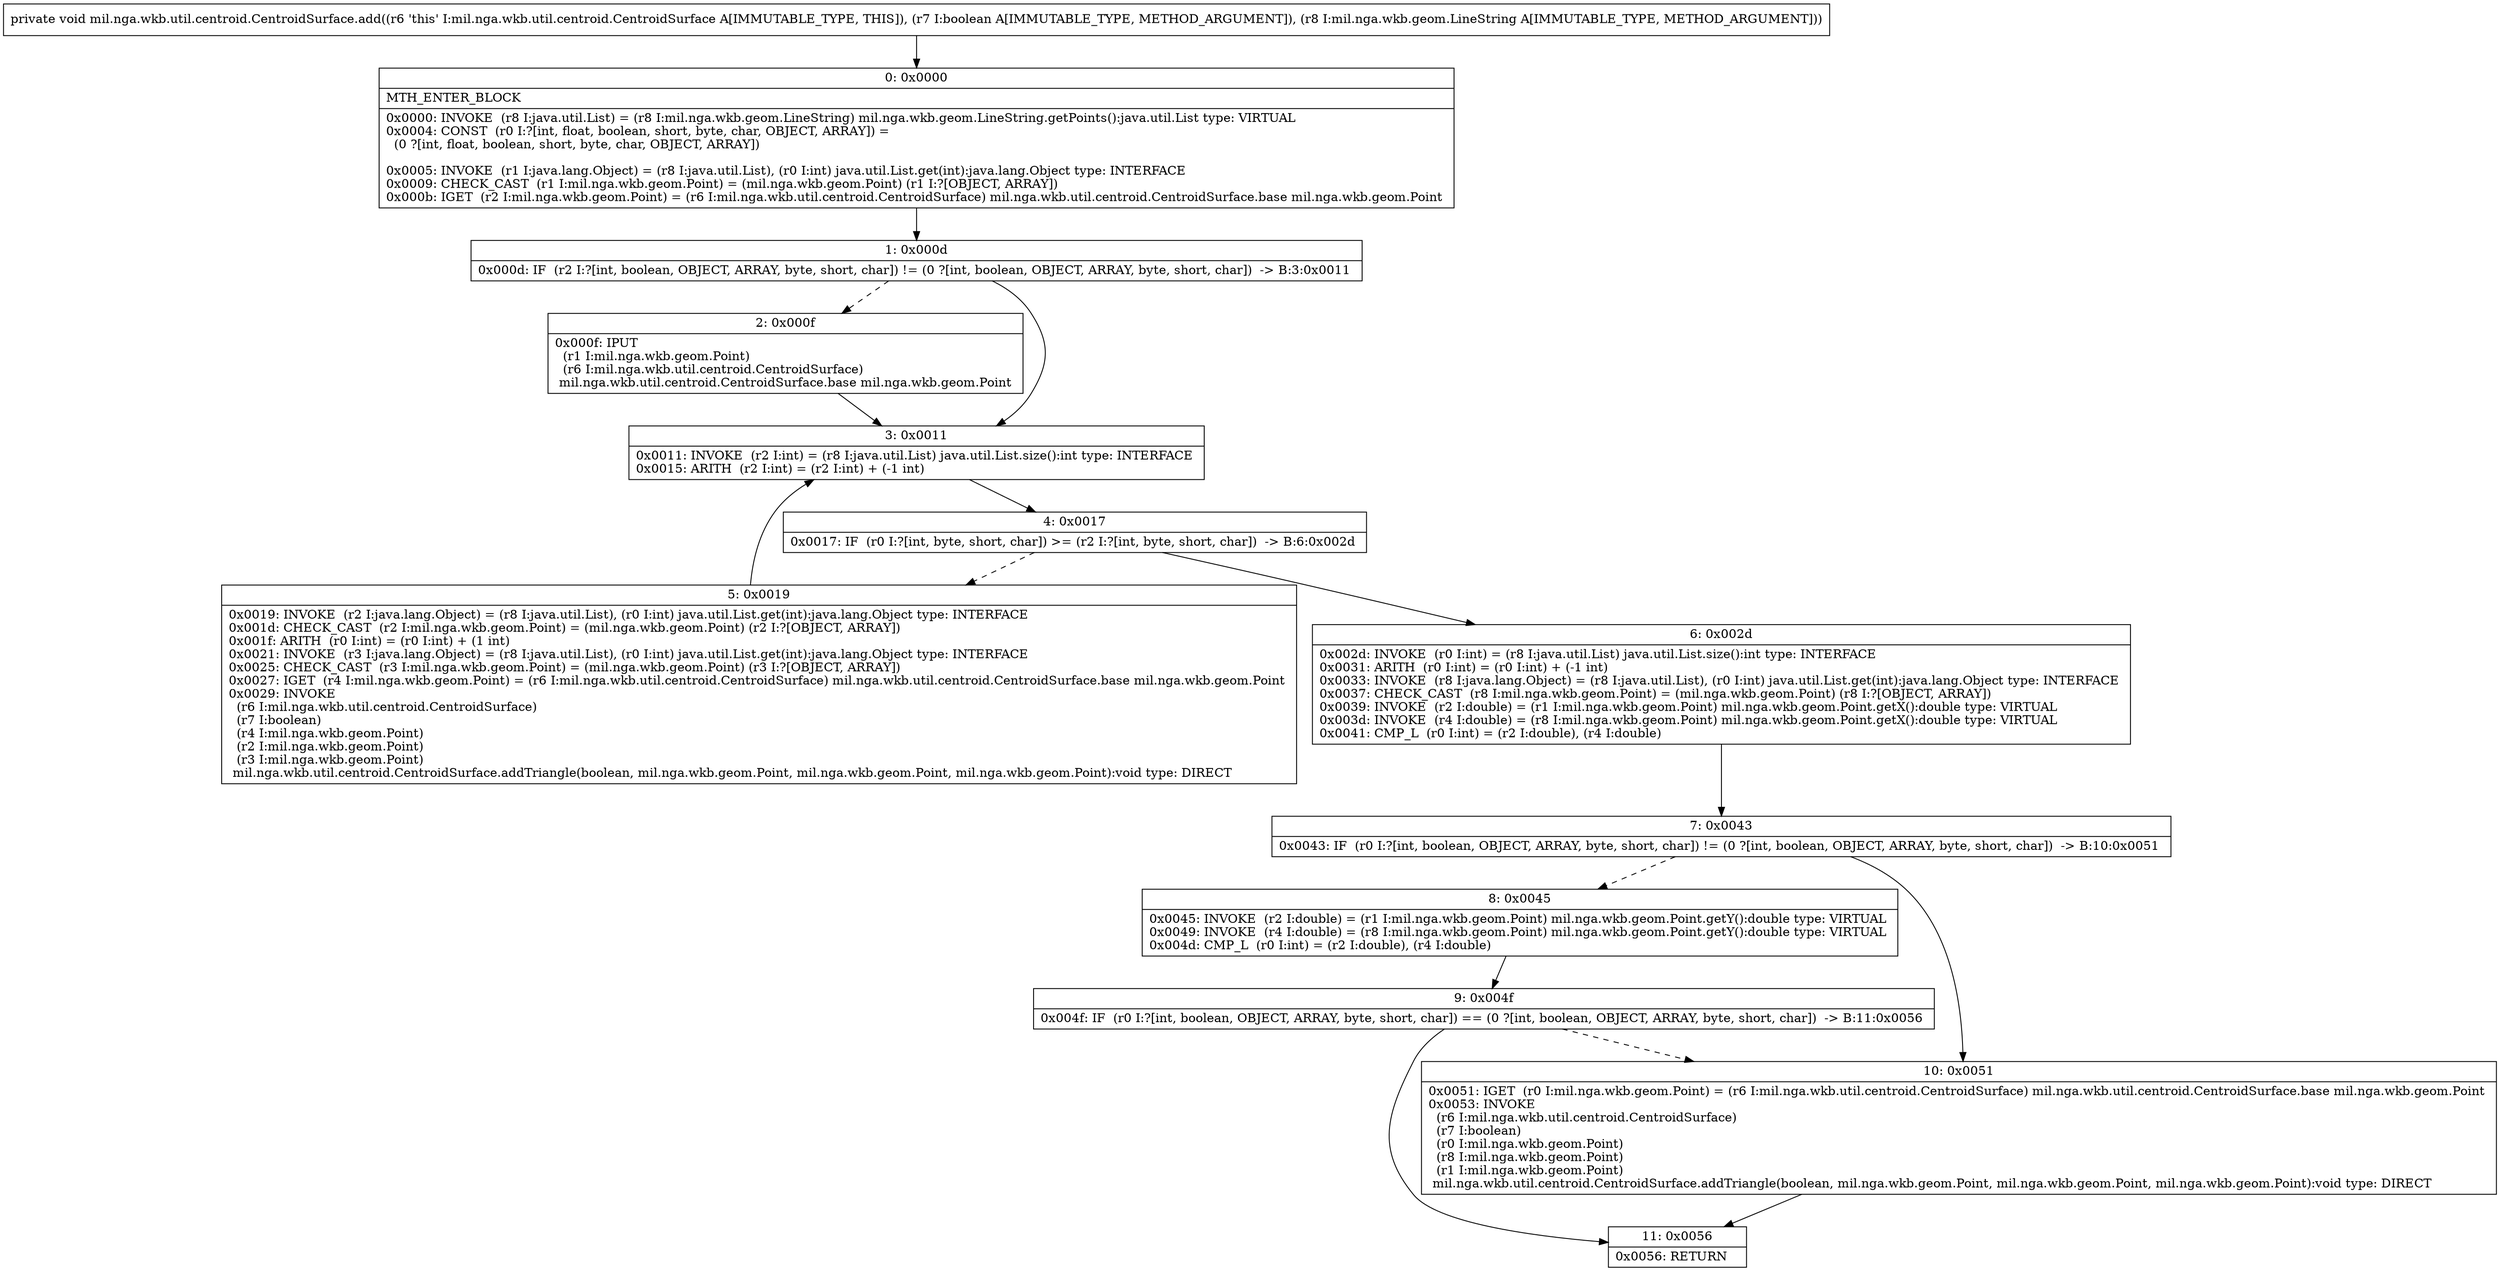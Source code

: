 digraph "CFG formil.nga.wkb.util.centroid.CentroidSurface.add(ZLmil\/nga\/wkb\/geom\/LineString;)V" {
Node_0 [shape=record,label="{0\:\ 0x0000|MTH_ENTER_BLOCK\l|0x0000: INVOKE  (r8 I:java.util.List) = (r8 I:mil.nga.wkb.geom.LineString) mil.nga.wkb.geom.LineString.getPoints():java.util.List type: VIRTUAL \l0x0004: CONST  (r0 I:?[int, float, boolean, short, byte, char, OBJECT, ARRAY]) = \l  (0 ?[int, float, boolean, short, byte, char, OBJECT, ARRAY])\l \l0x0005: INVOKE  (r1 I:java.lang.Object) = (r8 I:java.util.List), (r0 I:int) java.util.List.get(int):java.lang.Object type: INTERFACE \l0x0009: CHECK_CAST  (r1 I:mil.nga.wkb.geom.Point) = (mil.nga.wkb.geom.Point) (r1 I:?[OBJECT, ARRAY]) \l0x000b: IGET  (r2 I:mil.nga.wkb.geom.Point) = (r6 I:mil.nga.wkb.util.centroid.CentroidSurface) mil.nga.wkb.util.centroid.CentroidSurface.base mil.nga.wkb.geom.Point \l}"];
Node_1 [shape=record,label="{1\:\ 0x000d|0x000d: IF  (r2 I:?[int, boolean, OBJECT, ARRAY, byte, short, char]) != (0 ?[int, boolean, OBJECT, ARRAY, byte, short, char])  \-\> B:3:0x0011 \l}"];
Node_2 [shape=record,label="{2\:\ 0x000f|0x000f: IPUT  \l  (r1 I:mil.nga.wkb.geom.Point)\l  (r6 I:mil.nga.wkb.util.centroid.CentroidSurface)\l mil.nga.wkb.util.centroid.CentroidSurface.base mil.nga.wkb.geom.Point \l}"];
Node_3 [shape=record,label="{3\:\ 0x0011|0x0011: INVOKE  (r2 I:int) = (r8 I:java.util.List) java.util.List.size():int type: INTERFACE \l0x0015: ARITH  (r2 I:int) = (r2 I:int) + (\-1 int) \l}"];
Node_4 [shape=record,label="{4\:\ 0x0017|0x0017: IF  (r0 I:?[int, byte, short, char]) \>= (r2 I:?[int, byte, short, char])  \-\> B:6:0x002d \l}"];
Node_5 [shape=record,label="{5\:\ 0x0019|0x0019: INVOKE  (r2 I:java.lang.Object) = (r8 I:java.util.List), (r0 I:int) java.util.List.get(int):java.lang.Object type: INTERFACE \l0x001d: CHECK_CAST  (r2 I:mil.nga.wkb.geom.Point) = (mil.nga.wkb.geom.Point) (r2 I:?[OBJECT, ARRAY]) \l0x001f: ARITH  (r0 I:int) = (r0 I:int) + (1 int) \l0x0021: INVOKE  (r3 I:java.lang.Object) = (r8 I:java.util.List), (r0 I:int) java.util.List.get(int):java.lang.Object type: INTERFACE \l0x0025: CHECK_CAST  (r3 I:mil.nga.wkb.geom.Point) = (mil.nga.wkb.geom.Point) (r3 I:?[OBJECT, ARRAY]) \l0x0027: IGET  (r4 I:mil.nga.wkb.geom.Point) = (r6 I:mil.nga.wkb.util.centroid.CentroidSurface) mil.nga.wkb.util.centroid.CentroidSurface.base mil.nga.wkb.geom.Point \l0x0029: INVOKE  \l  (r6 I:mil.nga.wkb.util.centroid.CentroidSurface)\l  (r7 I:boolean)\l  (r4 I:mil.nga.wkb.geom.Point)\l  (r2 I:mil.nga.wkb.geom.Point)\l  (r3 I:mil.nga.wkb.geom.Point)\l mil.nga.wkb.util.centroid.CentroidSurface.addTriangle(boolean, mil.nga.wkb.geom.Point, mil.nga.wkb.geom.Point, mil.nga.wkb.geom.Point):void type: DIRECT \l}"];
Node_6 [shape=record,label="{6\:\ 0x002d|0x002d: INVOKE  (r0 I:int) = (r8 I:java.util.List) java.util.List.size():int type: INTERFACE \l0x0031: ARITH  (r0 I:int) = (r0 I:int) + (\-1 int) \l0x0033: INVOKE  (r8 I:java.lang.Object) = (r8 I:java.util.List), (r0 I:int) java.util.List.get(int):java.lang.Object type: INTERFACE \l0x0037: CHECK_CAST  (r8 I:mil.nga.wkb.geom.Point) = (mil.nga.wkb.geom.Point) (r8 I:?[OBJECT, ARRAY]) \l0x0039: INVOKE  (r2 I:double) = (r1 I:mil.nga.wkb.geom.Point) mil.nga.wkb.geom.Point.getX():double type: VIRTUAL \l0x003d: INVOKE  (r4 I:double) = (r8 I:mil.nga.wkb.geom.Point) mil.nga.wkb.geom.Point.getX():double type: VIRTUAL \l0x0041: CMP_L  (r0 I:int) = (r2 I:double), (r4 I:double) \l}"];
Node_7 [shape=record,label="{7\:\ 0x0043|0x0043: IF  (r0 I:?[int, boolean, OBJECT, ARRAY, byte, short, char]) != (0 ?[int, boolean, OBJECT, ARRAY, byte, short, char])  \-\> B:10:0x0051 \l}"];
Node_8 [shape=record,label="{8\:\ 0x0045|0x0045: INVOKE  (r2 I:double) = (r1 I:mil.nga.wkb.geom.Point) mil.nga.wkb.geom.Point.getY():double type: VIRTUAL \l0x0049: INVOKE  (r4 I:double) = (r8 I:mil.nga.wkb.geom.Point) mil.nga.wkb.geom.Point.getY():double type: VIRTUAL \l0x004d: CMP_L  (r0 I:int) = (r2 I:double), (r4 I:double) \l}"];
Node_9 [shape=record,label="{9\:\ 0x004f|0x004f: IF  (r0 I:?[int, boolean, OBJECT, ARRAY, byte, short, char]) == (0 ?[int, boolean, OBJECT, ARRAY, byte, short, char])  \-\> B:11:0x0056 \l}"];
Node_10 [shape=record,label="{10\:\ 0x0051|0x0051: IGET  (r0 I:mil.nga.wkb.geom.Point) = (r6 I:mil.nga.wkb.util.centroid.CentroidSurface) mil.nga.wkb.util.centroid.CentroidSurface.base mil.nga.wkb.geom.Point \l0x0053: INVOKE  \l  (r6 I:mil.nga.wkb.util.centroid.CentroidSurface)\l  (r7 I:boolean)\l  (r0 I:mil.nga.wkb.geom.Point)\l  (r8 I:mil.nga.wkb.geom.Point)\l  (r1 I:mil.nga.wkb.geom.Point)\l mil.nga.wkb.util.centroid.CentroidSurface.addTriangle(boolean, mil.nga.wkb.geom.Point, mil.nga.wkb.geom.Point, mil.nga.wkb.geom.Point):void type: DIRECT \l}"];
Node_11 [shape=record,label="{11\:\ 0x0056|0x0056: RETURN   \l}"];
MethodNode[shape=record,label="{private void mil.nga.wkb.util.centroid.CentroidSurface.add((r6 'this' I:mil.nga.wkb.util.centroid.CentroidSurface A[IMMUTABLE_TYPE, THIS]), (r7 I:boolean A[IMMUTABLE_TYPE, METHOD_ARGUMENT]), (r8 I:mil.nga.wkb.geom.LineString A[IMMUTABLE_TYPE, METHOD_ARGUMENT])) }"];
MethodNode -> Node_0;
Node_0 -> Node_1;
Node_1 -> Node_2[style=dashed];
Node_1 -> Node_3;
Node_2 -> Node_3;
Node_3 -> Node_4;
Node_4 -> Node_5[style=dashed];
Node_4 -> Node_6;
Node_5 -> Node_3;
Node_6 -> Node_7;
Node_7 -> Node_8[style=dashed];
Node_7 -> Node_10;
Node_8 -> Node_9;
Node_9 -> Node_10[style=dashed];
Node_9 -> Node_11;
Node_10 -> Node_11;
}

